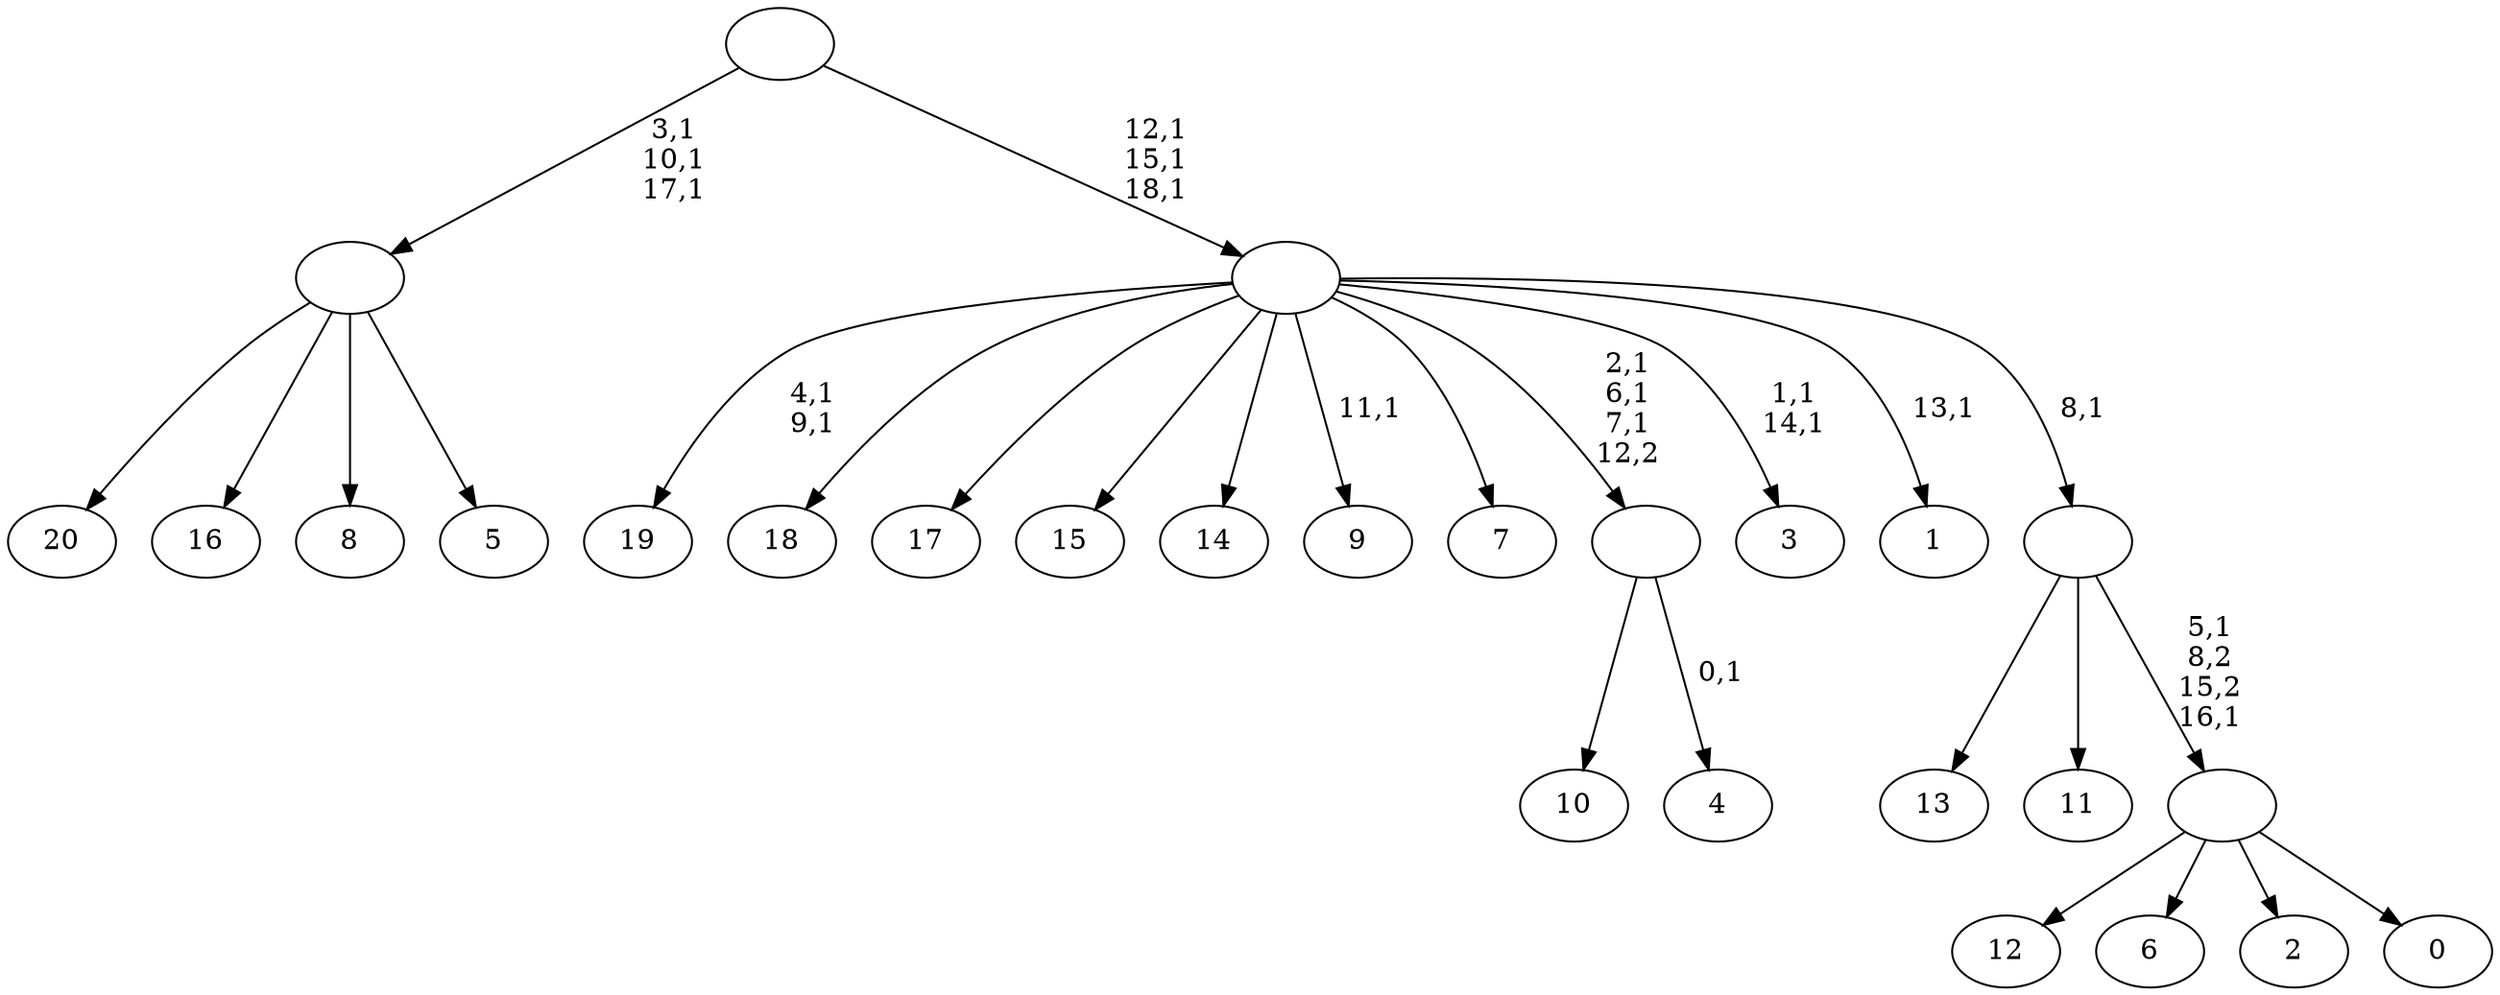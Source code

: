 digraph T {
	40 [label="20"]
	39 [label="19"]
	36 [label="18"]
	35 [label="17"]
	34 [label="16"]
	33 [label="15"]
	32 [label="14"]
	31 [label="13"]
	30 [label="12"]
	29 [label="11"]
	28 [label="10"]
	27 [label="9"]
	25 [label="8"]
	24 [label="7"]
	23 [label="6"]
	22 [label="5"]
	21 [label=""]
	18 [label="4"]
	16 [label=""]
	13 [label="3"]
	10 [label="2"]
	9 [label="1"]
	7 [label="0"]
	6 [label=""]
	4 [label=""]
	3 [label=""]
	0 [label=""]
	21 -> 40 [label=""]
	21 -> 34 [label=""]
	21 -> 25 [label=""]
	21 -> 22 [label=""]
	16 -> 18 [label="0,1"]
	16 -> 28 [label=""]
	6 -> 30 [label=""]
	6 -> 23 [label=""]
	6 -> 10 [label=""]
	6 -> 7 [label=""]
	4 -> 6 [label="5,1\n8,2\n15,2\n16,1"]
	4 -> 31 [label=""]
	4 -> 29 [label=""]
	3 -> 9 [label="13,1"]
	3 -> 13 [label="1,1\n14,1"]
	3 -> 16 [label="2,1\n6,1\n7,1\n12,2"]
	3 -> 27 [label="11,1"]
	3 -> 39 [label="4,1\n9,1"]
	3 -> 36 [label=""]
	3 -> 35 [label=""]
	3 -> 33 [label=""]
	3 -> 32 [label=""]
	3 -> 24 [label=""]
	3 -> 4 [label="8,1"]
	0 -> 3 [label="12,1\n15,1\n18,1"]
	0 -> 21 [label="3,1\n10,1\n17,1"]
}

